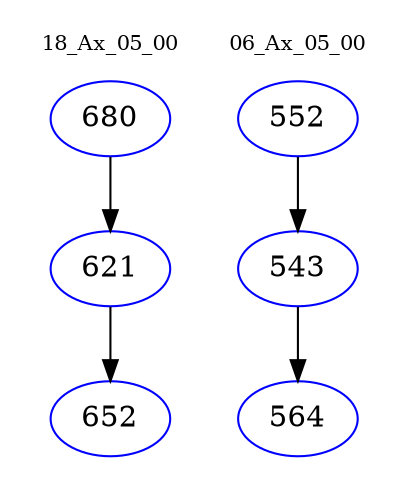 digraph{
subgraph cluster_0 {
color = white
label = "18_Ax_05_00";
fontsize=10;
T0_680 [label="680", color="blue"]
T0_680 -> T0_621 [color="black"]
T0_621 [label="621", color="blue"]
T0_621 -> T0_652 [color="black"]
T0_652 [label="652", color="blue"]
}
subgraph cluster_1 {
color = white
label = "06_Ax_05_00";
fontsize=10;
T1_552 [label="552", color="blue"]
T1_552 -> T1_543 [color="black"]
T1_543 [label="543", color="blue"]
T1_543 -> T1_564 [color="black"]
T1_564 [label="564", color="blue"]
}
}
